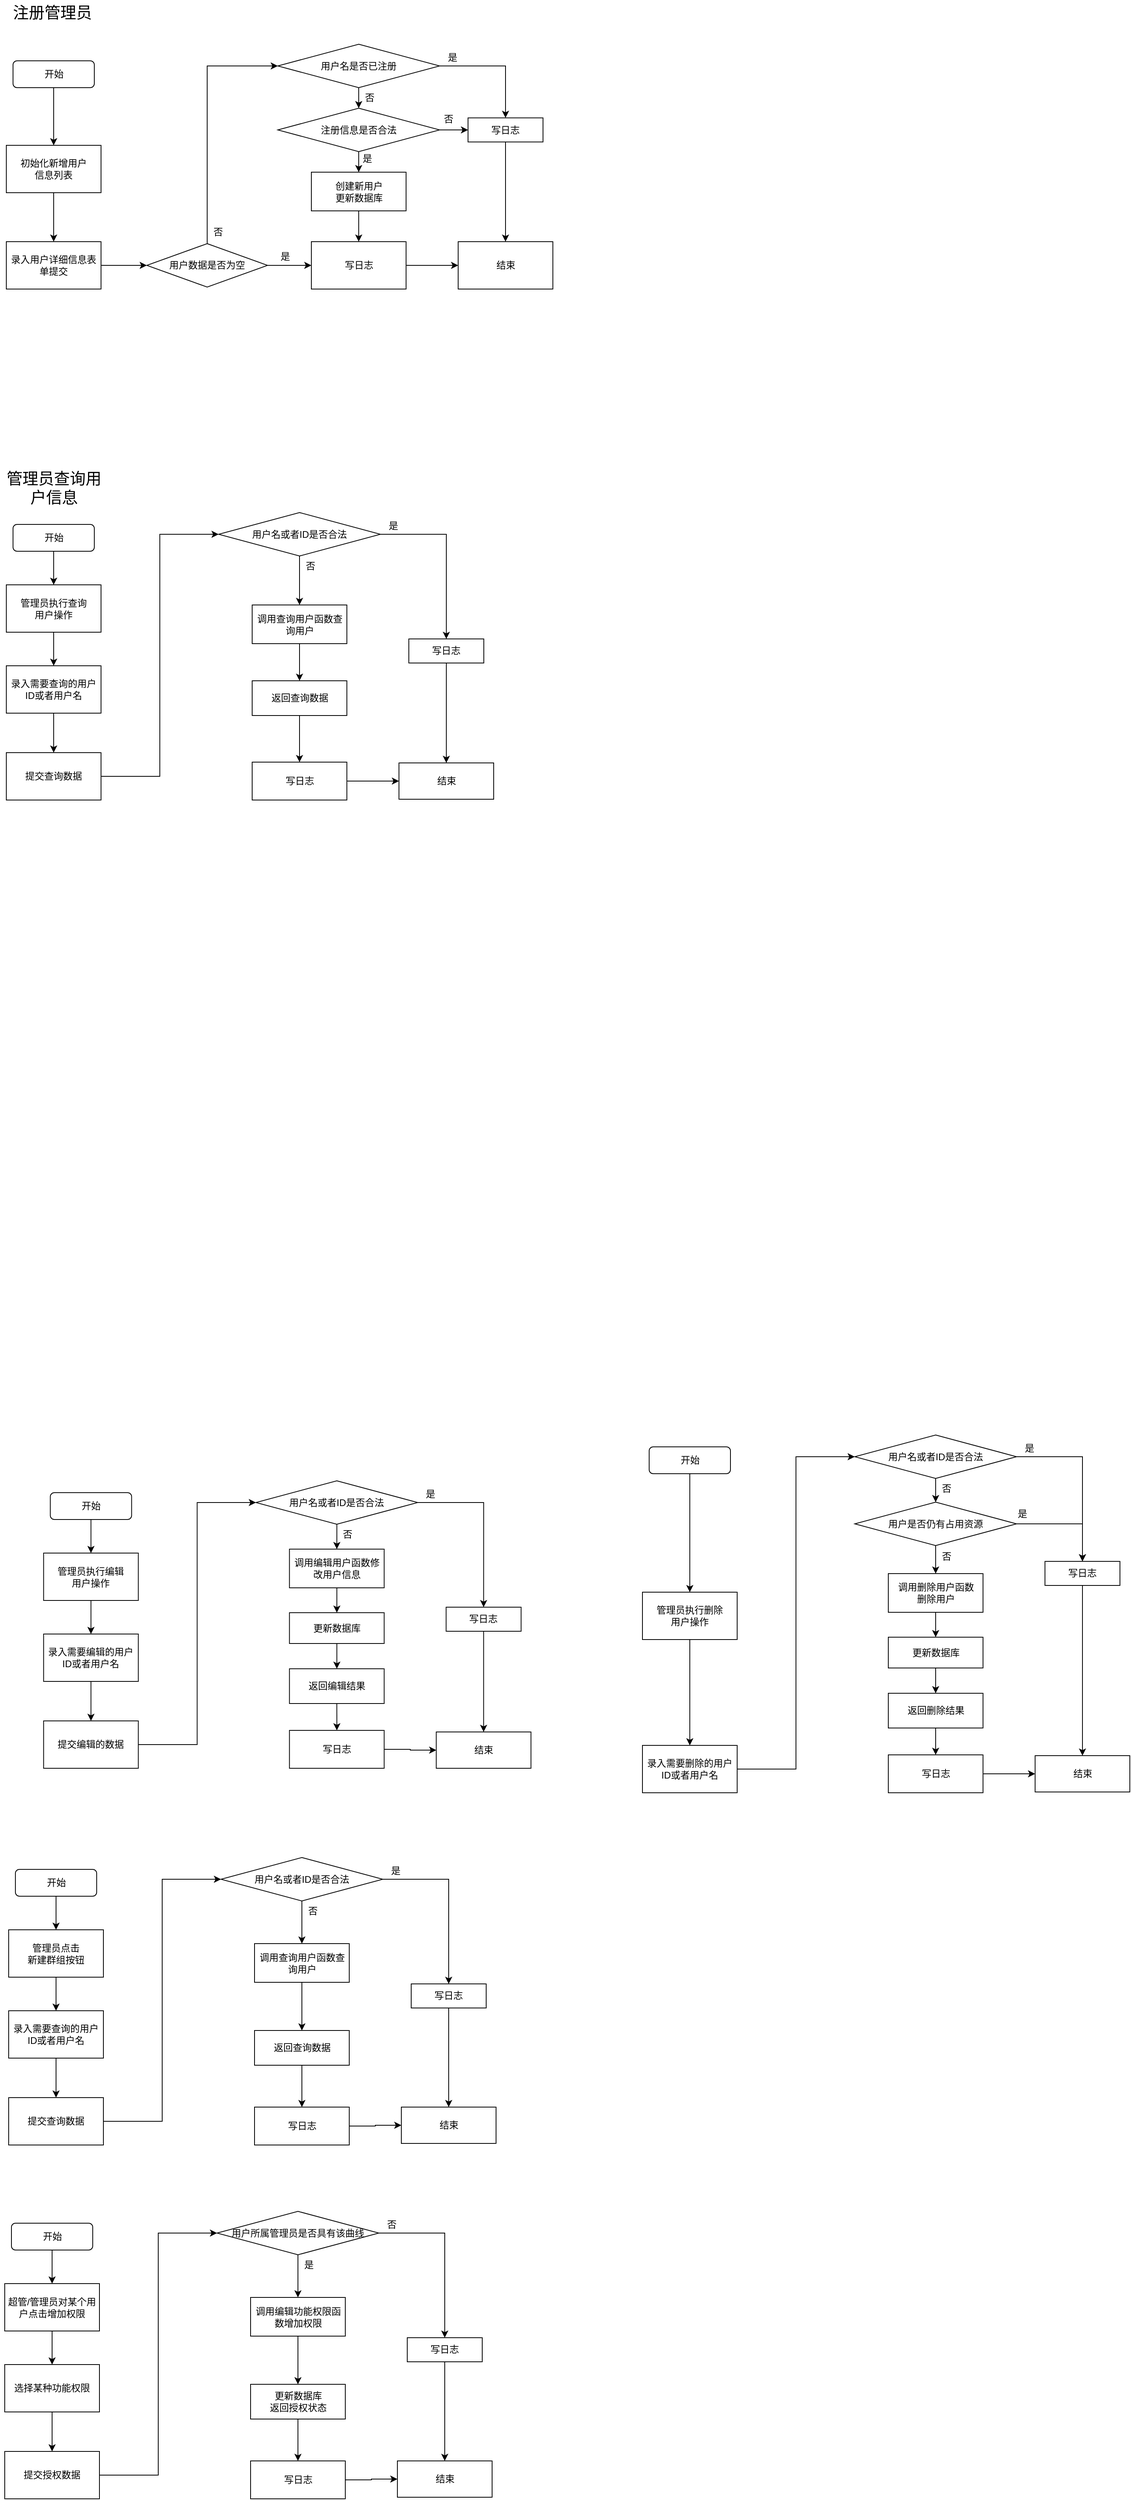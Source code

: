 <mxfile version="15.7.0" type="github">
  <diagram id="-0BICoxLbI8U1ZFrH4pM" name="Page-1">
    <mxGraphModel dx="1718" dy="2104" grid="0" gridSize="10" guides="1" tooltips="1" connect="1" arrows="1" fold="1" page="1" pageScale="1" pageWidth="827" pageHeight="1169" math="0" shadow="0">
      <root>
        <mxCell id="0" />
        <mxCell id="1" parent="0" />
        <mxCell id="wqlNaEWefwMsOeoS0mQ8-36" value="" style="edgeStyle=orthogonalEdgeStyle;rounded=0;orthogonalLoop=1;jettySize=auto;html=1;" parent="1" source="wqlNaEWefwMsOeoS0mQ8-37" target="wqlNaEWefwMsOeoS0mQ8-39" edge="1">
          <mxGeometry relative="1" as="geometry" />
        </mxCell>
        <mxCell id="wqlNaEWefwMsOeoS0mQ8-37" value="开始" style="rounded=1;whiteSpace=wrap;html=1;" parent="1" vertex="1">
          <mxGeometry x="80.5" y="-460" width="103" height="34" as="geometry" />
        </mxCell>
        <mxCell id="wqlNaEWefwMsOeoS0mQ8-38" value="" style="edgeStyle=orthogonalEdgeStyle;rounded=0;orthogonalLoop=1;jettySize=auto;html=1;" parent="1" source="wqlNaEWefwMsOeoS0mQ8-39" target="wqlNaEWefwMsOeoS0mQ8-41" edge="1">
          <mxGeometry relative="1" as="geometry" />
        </mxCell>
        <mxCell id="wqlNaEWefwMsOeoS0mQ8-39" value="管理员执行查询&lt;br&gt;用户操作" style="rounded=0;whiteSpace=wrap;html=1;" parent="1" vertex="1">
          <mxGeometry x="72" y="-383.5" width="120" height="60" as="geometry" />
        </mxCell>
        <mxCell id="wqlNaEWefwMsOeoS0mQ8-40" value="" style="edgeStyle=orthogonalEdgeStyle;rounded=0;orthogonalLoop=1;jettySize=auto;html=1;exitX=1;exitY=0.5;exitDx=0;exitDy=0;entryX=0;entryY=0.5;entryDx=0;entryDy=0;" parent="1" source="wqlNaEWefwMsOeoS0mQ8-64" target="wqlNaEWefwMsOeoS0mQ8-49" edge="1">
          <mxGeometry relative="1" as="geometry">
            <mxPoint x="199" y="-135" as="targetPoint" />
          </mxGeometry>
        </mxCell>
        <mxCell id="wqlNaEWefwMsOeoS0mQ8-65" value="" style="edgeStyle=orthogonalEdgeStyle;rounded=0;orthogonalLoop=1;jettySize=auto;html=1;" parent="1" source="wqlNaEWefwMsOeoS0mQ8-41" target="wqlNaEWefwMsOeoS0mQ8-64" edge="1">
          <mxGeometry relative="1" as="geometry" />
        </mxCell>
        <mxCell id="wqlNaEWefwMsOeoS0mQ8-41" value="录入需要查询的用户ID或者用户名" style="rounded=0;whiteSpace=wrap;html=1;" parent="1" vertex="1">
          <mxGeometry x="72" y="-281" width="120" height="60" as="geometry" />
        </mxCell>
        <mxCell id="wqlNaEWefwMsOeoS0mQ8-45" value="结束" style="whiteSpace=wrap;html=1;" parent="1" vertex="1">
          <mxGeometry x="569.5" y="-158" width="120" height="46" as="geometry" />
        </mxCell>
        <mxCell id="wqlNaEWefwMsOeoS0mQ8-47" value="" style="edgeStyle=orthogonalEdgeStyle;rounded=0;orthogonalLoop=1;jettySize=auto;html=1;entryX=0.5;entryY=0;entryDx=0;entryDy=0;" parent="1" source="wqlNaEWefwMsOeoS0mQ8-49" target="wqlNaEWefwMsOeoS0mQ8-56" edge="1">
          <mxGeometry relative="1" as="geometry">
            <mxPoint x="443.5" y="-394" as="targetPoint" />
          </mxGeometry>
        </mxCell>
        <mxCell id="wqlNaEWefwMsOeoS0mQ8-48" style="edgeStyle=orthogonalEdgeStyle;rounded=0;orthogonalLoop=1;jettySize=auto;html=1;exitX=1;exitY=0.5;exitDx=0;exitDy=0;entryX=0.5;entryY=0;entryDx=0;entryDy=0;" parent="1" source="wqlNaEWefwMsOeoS0mQ8-49" target="wqlNaEWefwMsOeoS0mQ8-58" edge="1">
          <mxGeometry relative="1" as="geometry" />
        </mxCell>
        <mxCell id="wqlNaEWefwMsOeoS0mQ8-49" value="用户名或者ID是否合法" style="rhombus;whiteSpace=wrap;html=1;" parent="1" vertex="1">
          <mxGeometry x="341" y="-475" width="205" height="55" as="geometry" />
        </mxCell>
        <mxCell id="wqlNaEWefwMsOeoS0mQ8-53" style="edgeStyle=orthogonalEdgeStyle;rounded=0;orthogonalLoop=1;jettySize=auto;html=1;exitX=1;exitY=0.5;exitDx=0;exitDy=0;entryX=0;entryY=0.5;entryDx=0;entryDy=0;" parent="1" source="wqlNaEWefwMsOeoS0mQ8-54" target="wqlNaEWefwMsOeoS0mQ8-45" edge="1">
          <mxGeometry relative="1" as="geometry" />
        </mxCell>
        <mxCell id="wqlNaEWefwMsOeoS0mQ8-54" value="写日志" style="whiteSpace=wrap;html=1;" parent="1" vertex="1">
          <mxGeometry x="383.5" y="-159" width="120" height="48" as="geometry" />
        </mxCell>
        <mxCell id="wqlNaEWefwMsOeoS0mQ8-151" value="" style="edgeStyle=orthogonalEdgeStyle;rounded=0;orthogonalLoop=1;jettySize=auto;html=1;" parent="1" source="wqlNaEWefwMsOeoS0mQ8-56" target="wqlNaEWefwMsOeoS0mQ8-72" edge="1">
          <mxGeometry relative="1" as="geometry" />
        </mxCell>
        <mxCell id="wqlNaEWefwMsOeoS0mQ8-56" value="调用查询用户函数查询用户" style="whiteSpace=wrap;html=1;" parent="1" vertex="1">
          <mxGeometry x="383.5" y="-358" width="120" height="49" as="geometry" />
        </mxCell>
        <mxCell id="wqlNaEWefwMsOeoS0mQ8-57" style="edgeStyle=orthogonalEdgeStyle;rounded=0;orthogonalLoop=1;jettySize=auto;html=1;exitX=0.5;exitY=1;exitDx=0;exitDy=0;" parent="1" source="wqlNaEWefwMsOeoS0mQ8-58" target="wqlNaEWefwMsOeoS0mQ8-45" edge="1">
          <mxGeometry relative="1" as="geometry" />
        </mxCell>
        <mxCell id="wqlNaEWefwMsOeoS0mQ8-58" value="写日志" style="whiteSpace=wrap;html=1;" parent="1" vertex="1">
          <mxGeometry x="582" y="-315" width="95" height="30.5" as="geometry" />
        </mxCell>
        <mxCell id="wqlNaEWefwMsOeoS0mQ8-60" value="否" style="text;html=1;align=center;verticalAlign=middle;resizable=0;points=[];autosize=1;strokeColor=none;fillColor=none;" parent="1" vertex="1">
          <mxGeometry x="446" y="-416" width="22" height="18" as="geometry" />
        </mxCell>
        <mxCell id="wqlNaEWefwMsOeoS0mQ8-63" value="是" style="text;html=1;align=center;verticalAlign=middle;resizable=0;points=[];autosize=1;strokeColor=none;fillColor=none;" parent="1" vertex="1">
          <mxGeometry x="551" y="-467" width="22" height="18" as="geometry" />
        </mxCell>
        <mxCell id="wqlNaEWefwMsOeoS0mQ8-64" value="提交查询数据" style="rounded=0;whiteSpace=wrap;html=1;" parent="1" vertex="1">
          <mxGeometry x="72" y="-171" width="120" height="60" as="geometry" />
        </mxCell>
        <mxCell id="wqlNaEWefwMsOeoS0mQ8-74" style="edgeStyle=orthogonalEdgeStyle;rounded=0;orthogonalLoop=1;jettySize=auto;html=1;exitX=0.5;exitY=1;exitDx=0;exitDy=0;" parent="1" source="wqlNaEWefwMsOeoS0mQ8-72" target="wqlNaEWefwMsOeoS0mQ8-54" edge="1">
          <mxGeometry relative="1" as="geometry" />
        </mxCell>
        <mxCell id="wqlNaEWefwMsOeoS0mQ8-72" value="返回查询数据" style="whiteSpace=wrap;html=1;" parent="1" vertex="1">
          <mxGeometry x="383.5" y="-262" width="120" height="44" as="geometry" />
        </mxCell>
        <mxCell id="wqlNaEWefwMsOeoS0mQ8-76" value="" style="edgeStyle=orthogonalEdgeStyle;rounded=0;orthogonalLoop=1;jettySize=auto;html=1;" parent="1" source="wqlNaEWefwMsOeoS0mQ8-77" target="wqlNaEWefwMsOeoS0mQ8-79" edge="1">
          <mxGeometry relative="1" as="geometry" />
        </mxCell>
        <mxCell id="wqlNaEWefwMsOeoS0mQ8-77" value="开始" style="rounded=1;whiteSpace=wrap;html=1;" parent="1" vertex="1">
          <mxGeometry x="83.5" y="1243" width="103" height="34" as="geometry" />
        </mxCell>
        <mxCell id="wqlNaEWefwMsOeoS0mQ8-78" value="" style="edgeStyle=orthogonalEdgeStyle;rounded=0;orthogonalLoop=1;jettySize=auto;html=1;" parent="1" source="wqlNaEWefwMsOeoS0mQ8-79" target="wqlNaEWefwMsOeoS0mQ8-82" edge="1">
          <mxGeometry relative="1" as="geometry" />
        </mxCell>
        <mxCell id="wqlNaEWefwMsOeoS0mQ8-79" value="管理员点击&lt;br&gt;新建群组按钮" style="rounded=0;whiteSpace=wrap;html=1;" parent="1" vertex="1">
          <mxGeometry x="75" y="1319.5" width="120" height="60" as="geometry" />
        </mxCell>
        <mxCell id="wqlNaEWefwMsOeoS0mQ8-80" value="" style="edgeStyle=orthogonalEdgeStyle;rounded=0;orthogonalLoop=1;jettySize=auto;html=1;exitX=1;exitY=0.5;exitDx=0;exitDy=0;entryX=0;entryY=0.5;entryDx=0;entryDy=0;" parent="1" source="wqlNaEWefwMsOeoS0mQ8-95" target="wqlNaEWefwMsOeoS0mQ8-86" edge="1">
          <mxGeometry relative="1" as="geometry">
            <mxPoint x="202" y="1568" as="targetPoint" />
          </mxGeometry>
        </mxCell>
        <mxCell id="wqlNaEWefwMsOeoS0mQ8-81" value="" style="edgeStyle=orthogonalEdgeStyle;rounded=0;orthogonalLoop=1;jettySize=auto;html=1;" parent="1" source="wqlNaEWefwMsOeoS0mQ8-82" target="wqlNaEWefwMsOeoS0mQ8-95" edge="1">
          <mxGeometry relative="1" as="geometry" />
        </mxCell>
        <mxCell id="wqlNaEWefwMsOeoS0mQ8-82" value="录入需要查询的用户ID或者用户名" style="rounded=0;whiteSpace=wrap;html=1;" parent="1" vertex="1">
          <mxGeometry x="75" y="1422" width="120" height="60" as="geometry" />
        </mxCell>
        <mxCell id="wqlNaEWefwMsOeoS0mQ8-83" value="结束" style="whiteSpace=wrap;html=1;" parent="1" vertex="1">
          <mxGeometry x="572.5" y="1544" width="120" height="46" as="geometry" />
        </mxCell>
        <mxCell id="wqlNaEWefwMsOeoS0mQ8-84" value="" style="edgeStyle=orthogonalEdgeStyle;rounded=0;orthogonalLoop=1;jettySize=auto;html=1;entryX=0.5;entryY=0;entryDx=0;entryDy=0;" parent="1" source="wqlNaEWefwMsOeoS0mQ8-86" target="wqlNaEWefwMsOeoS0mQ8-90" edge="1">
          <mxGeometry relative="1" as="geometry">
            <mxPoint x="446.5" y="1309" as="targetPoint" />
          </mxGeometry>
        </mxCell>
        <mxCell id="wqlNaEWefwMsOeoS0mQ8-85" style="edgeStyle=orthogonalEdgeStyle;rounded=0;orthogonalLoop=1;jettySize=auto;html=1;exitX=1;exitY=0.5;exitDx=0;exitDy=0;entryX=0.5;entryY=0;entryDx=0;entryDy=0;" parent="1" source="wqlNaEWefwMsOeoS0mQ8-86" target="wqlNaEWefwMsOeoS0mQ8-92" edge="1">
          <mxGeometry relative="1" as="geometry" />
        </mxCell>
        <mxCell id="wqlNaEWefwMsOeoS0mQ8-86" value="用户名或者ID是否合法" style="rhombus;whiteSpace=wrap;html=1;" parent="1" vertex="1">
          <mxGeometry x="344" y="1228" width="205" height="55" as="geometry" />
        </mxCell>
        <mxCell id="wqlNaEWefwMsOeoS0mQ8-87" style="edgeStyle=orthogonalEdgeStyle;rounded=0;orthogonalLoop=1;jettySize=auto;html=1;exitX=1;exitY=0.5;exitDx=0;exitDy=0;entryX=0;entryY=0.5;entryDx=0;entryDy=0;" parent="1" source="wqlNaEWefwMsOeoS0mQ8-88" target="wqlNaEWefwMsOeoS0mQ8-83" edge="1">
          <mxGeometry relative="1" as="geometry" />
        </mxCell>
        <mxCell id="wqlNaEWefwMsOeoS0mQ8-88" value="写日志" style="whiteSpace=wrap;html=1;" parent="1" vertex="1">
          <mxGeometry x="386.5" y="1544" width="120" height="48" as="geometry" />
        </mxCell>
        <mxCell id="wqlNaEWefwMsOeoS0mQ8-89" value="" style="edgeStyle=orthogonalEdgeStyle;rounded=0;orthogonalLoop=1;jettySize=auto;html=1;" parent="1" source="wqlNaEWefwMsOeoS0mQ8-90" target="wqlNaEWefwMsOeoS0mQ8-97" edge="1">
          <mxGeometry relative="1" as="geometry" />
        </mxCell>
        <mxCell id="wqlNaEWefwMsOeoS0mQ8-90" value="调用查询用户函数查询用户" style="whiteSpace=wrap;html=1;" parent="1" vertex="1">
          <mxGeometry x="386.5" y="1337" width="120" height="49" as="geometry" />
        </mxCell>
        <mxCell id="wqlNaEWefwMsOeoS0mQ8-91" style="edgeStyle=orthogonalEdgeStyle;rounded=0;orthogonalLoop=1;jettySize=auto;html=1;exitX=0.5;exitY=1;exitDx=0;exitDy=0;" parent="1" source="wqlNaEWefwMsOeoS0mQ8-92" target="wqlNaEWefwMsOeoS0mQ8-83" edge="1">
          <mxGeometry relative="1" as="geometry" />
        </mxCell>
        <mxCell id="wqlNaEWefwMsOeoS0mQ8-92" value="写日志" style="whiteSpace=wrap;html=1;" parent="1" vertex="1">
          <mxGeometry x="585" y="1388" width="95" height="30.5" as="geometry" />
        </mxCell>
        <mxCell id="wqlNaEWefwMsOeoS0mQ8-93" value="否" style="text;html=1;align=center;verticalAlign=middle;resizable=0;points=[];autosize=1;strokeColor=none;fillColor=none;" parent="1" vertex="1">
          <mxGeometry x="449" y="1287" width="22" height="18" as="geometry" />
        </mxCell>
        <mxCell id="wqlNaEWefwMsOeoS0mQ8-94" value="是" style="text;html=1;align=center;verticalAlign=middle;resizable=0;points=[];autosize=1;strokeColor=none;fillColor=none;" parent="1" vertex="1">
          <mxGeometry x="554" y="1236" width="22" height="18" as="geometry" />
        </mxCell>
        <mxCell id="wqlNaEWefwMsOeoS0mQ8-95" value="提交查询数据" style="rounded=0;whiteSpace=wrap;html=1;" parent="1" vertex="1">
          <mxGeometry x="75" y="1532" width="120" height="60" as="geometry" />
        </mxCell>
        <mxCell id="wqlNaEWefwMsOeoS0mQ8-96" style="edgeStyle=orthogonalEdgeStyle;rounded=0;orthogonalLoop=1;jettySize=auto;html=1;exitX=0.5;exitY=1;exitDx=0;exitDy=0;" parent="1" source="wqlNaEWefwMsOeoS0mQ8-97" target="wqlNaEWefwMsOeoS0mQ8-88" edge="1">
          <mxGeometry relative="1" as="geometry" />
        </mxCell>
        <mxCell id="wqlNaEWefwMsOeoS0mQ8-97" value="返回查询数据" style="whiteSpace=wrap;html=1;" parent="1" vertex="1">
          <mxGeometry x="386.5" y="1447" width="120" height="44" as="geometry" />
        </mxCell>
        <mxCell id="wqlNaEWefwMsOeoS0mQ8-98" value="" style="edgeStyle=orthogonalEdgeStyle;rounded=0;orthogonalLoop=1;jettySize=auto;html=1;" parent="1" source="wqlNaEWefwMsOeoS0mQ8-99" target="wqlNaEWefwMsOeoS0mQ8-101" edge="1">
          <mxGeometry relative="1" as="geometry" />
        </mxCell>
        <mxCell id="wqlNaEWefwMsOeoS0mQ8-99" value="开始" style="rounded=1;whiteSpace=wrap;html=1;" parent="1" vertex="1">
          <mxGeometry x="127.75" y="766" width="103" height="34" as="geometry" />
        </mxCell>
        <mxCell id="wqlNaEWefwMsOeoS0mQ8-100" value="" style="edgeStyle=orthogonalEdgeStyle;rounded=0;orthogonalLoop=1;jettySize=auto;html=1;" parent="1" source="wqlNaEWefwMsOeoS0mQ8-101" target="wqlNaEWefwMsOeoS0mQ8-104" edge="1">
          <mxGeometry relative="1" as="geometry" />
        </mxCell>
        <mxCell id="wqlNaEWefwMsOeoS0mQ8-101" value="管理员执行编辑&lt;br&gt;用户操作" style="rounded=0;whiteSpace=wrap;html=1;" parent="1" vertex="1">
          <mxGeometry x="119.25" y="842.5" width="120" height="60" as="geometry" />
        </mxCell>
        <mxCell id="wqlNaEWefwMsOeoS0mQ8-102" value="" style="edgeStyle=orthogonalEdgeStyle;rounded=0;orthogonalLoop=1;jettySize=auto;html=1;exitX=1;exitY=0.5;exitDx=0;exitDy=0;entryX=0;entryY=0.5;entryDx=0;entryDy=0;" parent="1" source="wqlNaEWefwMsOeoS0mQ8-117" target="wqlNaEWefwMsOeoS0mQ8-108" edge="1">
          <mxGeometry relative="1" as="geometry">
            <mxPoint x="246.25" y="1091" as="targetPoint" />
          </mxGeometry>
        </mxCell>
        <mxCell id="wqlNaEWefwMsOeoS0mQ8-103" value="" style="edgeStyle=orthogonalEdgeStyle;rounded=0;orthogonalLoop=1;jettySize=auto;html=1;" parent="1" source="wqlNaEWefwMsOeoS0mQ8-104" target="wqlNaEWefwMsOeoS0mQ8-117" edge="1">
          <mxGeometry relative="1" as="geometry" />
        </mxCell>
        <mxCell id="wqlNaEWefwMsOeoS0mQ8-104" value="录入需要编辑的用户ID或者用户名" style="rounded=0;whiteSpace=wrap;html=1;" parent="1" vertex="1">
          <mxGeometry x="119.25" y="945" width="120" height="60" as="geometry" />
        </mxCell>
        <mxCell id="wqlNaEWefwMsOeoS0mQ8-105" value="结束" style="whiteSpace=wrap;html=1;" parent="1" vertex="1">
          <mxGeometry x="616.75" y="1069" width="120" height="46" as="geometry" />
        </mxCell>
        <mxCell id="wqlNaEWefwMsOeoS0mQ8-106" value="" style="edgeStyle=orthogonalEdgeStyle;rounded=0;orthogonalLoop=1;jettySize=auto;html=1;entryX=0.5;entryY=0;entryDx=0;entryDy=0;" parent="1" source="wqlNaEWefwMsOeoS0mQ8-108" target="wqlNaEWefwMsOeoS0mQ8-112" edge="1">
          <mxGeometry relative="1" as="geometry">
            <mxPoint x="490.75" y="832" as="targetPoint" />
          </mxGeometry>
        </mxCell>
        <mxCell id="wqlNaEWefwMsOeoS0mQ8-107" style="edgeStyle=orthogonalEdgeStyle;rounded=0;orthogonalLoop=1;jettySize=auto;html=1;exitX=1;exitY=0.5;exitDx=0;exitDy=0;entryX=0.5;entryY=0;entryDx=0;entryDy=0;" parent="1" source="wqlNaEWefwMsOeoS0mQ8-108" target="wqlNaEWefwMsOeoS0mQ8-114" edge="1">
          <mxGeometry relative="1" as="geometry" />
        </mxCell>
        <mxCell id="wqlNaEWefwMsOeoS0mQ8-108" value="用户名或者ID是否合法" style="rhombus;whiteSpace=wrap;html=1;" parent="1" vertex="1">
          <mxGeometry x="388.25" y="751" width="205" height="55" as="geometry" />
        </mxCell>
        <mxCell id="wqlNaEWefwMsOeoS0mQ8-109" style="edgeStyle=orthogonalEdgeStyle;rounded=0;orthogonalLoop=1;jettySize=auto;html=1;exitX=1;exitY=0.5;exitDx=0;exitDy=0;entryX=0;entryY=0.5;entryDx=0;entryDy=0;" parent="1" source="wqlNaEWefwMsOeoS0mQ8-110" target="wqlNaEWefwMsOeoS0mQ8-105" edge="1">
          <mxGeometry relative="1" as="geometry" />
        </mxCell>
        <mxCell id="wqlNaEWefwMsOeoS0mQ8-110" value="写日志" style="whiteSpace=wrap;html=1;" parent="1" vertex="1">
          <mxGeometry x="430.75" y="1067" width="120" height="48" as="geometry" />
        </mxCell>
        <mxCell id="wqlNaEWefwMsOeoS0mQ8-149" value="" style="edgeStyle=orthogonalEdgeStyle;rounded=0;orthogonalLoop=1;jettySize=auto;html=1;" parent="1" source="wqlNaEWefwMsOeoS0mQ8-112" target="wqlNaEWefwMsOeoS0mQ8-146" edge="1">
          <mxGeometry relative="1" as="geometry" />
        </mxCell>
        <mxCell id="wqlNaEWefwMsOeoS0mQ8-112" value="调用编辑用户函数修改用户信息" style="whiteSpace=wrap;html=1;" parent="1" vertex="1">
          <mxGeometry x="430.75" y="837.5" width="120" height="49" as="geometry" />
        </mxCell>
        <mxCell id="wqlNaEWefwMsOeoS0mQ8-113" style="edgeStyle=orthogonalEdgeStyle;rounded=0;orthogonalLoop=1;jettySize=auto;html=1;exitX=0.5;exitY=1;exitDx=0;exitDy=0;" parent="1" source="wqlNaEWefwMsOeoS0mQ8-114" target="wqlNaEWefwMsOeoS0mQ8-105" edge="1">
          <mxGeometry relative="1" as="geometry" />
        </mxCell>
        <mxCell id="wqlNaEWefwMsOeoS0mQ8-114" value="写日志" style="whiteSpace=wrap;html=1;" parent="1" vertex="1">
          <mxGeometry x="629.25" y="911" width="95" height="30.5" as="geometry" />
        </mxCell>
        <mxCell id="wqlNaEWefwMsOeoS0mQ8-115" value="否" style="text;html=1;align=center;verticalAlign=middle;resizable=0;points=[];autosize=1;strokeColor=none;fillColor=none;" parent="1" vertex="1">
          <mxGeometry x="493.25" y="810" width="22" height="18" as="geometry" />
        </mxCell>
        <mxCell id="wqlNaEWefwMsOeoS0mQ8-116" value="是" style="text;html=1;align=center;verticalAlign=middle;resizable=0;points=[];autosize=1;strokeColor=none;fillColor=none;" parent="1" vertex="1">
          <mxGeometry x="598.25" y="759" width="22" height="18" as="geometry" />
        </mxCell>
        <mxCell id="wqlNaEWefwMsOeoS0mQ8-117" value="提交编辑的数据" style="rounded=0;whiteSpace=wrap;html=1;" parent="1" vertex="1">
          <mxGeometry x="119.25" y="1055" width="120" height="60" as="geometry" />
        </mxCell>
        <mxCell id="wqlNaEWefwMsOeoS0mQ8-118" style="edgeStyle=orthogonalEdgeStyle;rounded=0;orthogonalLoop=1;jettySize=auto;html=1;exitX=0.5;exitY=1;exitDx=0;exitDy=0;" parent="1" source="wqlNaEWefwMsOeoS0mQ8-119" target="wqlNaEWefwMsOeoS0mQ8-110" edge="1">
          <mxGeometry relative="1" as="geometry" />
        </mxCell>
        <mxCell id="wqlNaEWefwMsOeoS0mQ8-119" value="返回编辑结果" style="whiteSpace=wrap;html=1;" parent="1" vertex="1">
          <mxGeometry x="430.75" y="989" width="120" height="44" as="geometry" />
        </mxCell>
        <mxCell id="wqlNaEWefwMsOeoS0mQ8-150" value="" style="edgeStyle=orthogonalEdgeStyle;rounded=0;orthogonalLoop=1;jettySize=auto;html=1;" parent="1" source="wqlNaEWefwMsOeoS0mQ8-146" target="wqlNaEWefwMsOeoS0mQ8-119" edge="1">
          <mxGeometry relative="1" as="geometry" />
        </mxCell>
        <mxCell id="wqlNaEWefwMsOeoS0mQ8-146" value="更新数据库" style="whiteSpace=wrap;html=1;" parent="1" vertex="1">
          <mxGeometry x="430.75" y="918" width="120" height="39" as="geometry" />
        </mxCell>
        <mxCell id="wqlNaEWefwMsOeoS0mQ8-152" value="" style="edgeStyle=orthogonalEdgeStyle;rounded=0;orthogonalLoop=1;jettySize=auto;html=1;" parent="1" source="wqlNaEWefwMsOeoS0mQ8-153" target="wqlNaEWefwMsOeoS0mQ8-155" edge="1">
          <mxGeometry relative="1" as="geometry" />
        </mxCell>
        <mxCell id="wqlNaEWefwMsOeoS0mQ8-153" value="开始" style="rounded=1;whiteSpace=wrap;html=1;" parent="1" vertex="1">
          <mxGeometry x="886.5" y="708" width="103" height="34" as="geometry" />
        </mxCell>
        <mxCell id="wqlNaEWefwMsOeoS0mQ8-154" value="" style="edgeStyle=orthogonalEdgeStyle;rounded=0;orthogonalLoop=1;jettySize=auto;html=1;" parent="1" source="wqlNaEWefwMsOeoS0mQ8-155" target="wqlNaEWefwMsOeoS0mQ8-158" edge="1">
          <mxGeometry relative="1" as="geometry" />
        </mxCell>
        <mxCell id="wqlNaEWefwMsOeoS0mQ8-155" value="管理员执行删除&lt;br&gt;用户操作" style="rounded=0;whiteSpace=wrap;html=1;" parent="1" vertex="1">
          <mxGeometry x="878" y="892" width="120" height="60" as="geometry" />
        </mxCell>
        <mxCell id="wqlNaEWefwMsOeoS0mQ8-177" style="edgeStyle=orthogonalEdgeStyle;rounded=0;orthogonalLoop=1;jettySize=auto;html=1;exitX=1;exitY=0.5;exitDx=0;exitDy=0;entryX=0;entryY=0.5;entryDx=0;entryDy=0;" parent="1" source="wqlNaEWefwMsOeoS0mQ8-158" target="wqlNaEWefwMsOeoS0mQ8-162" edge="1">
          <mxGeometry relative="1" as="geometry" />
        </mxCell>
        <mxCell id="wqlNaEWefwMsOeoS0mQ8-158" value="录入需要删除的用户ID或者用户名" style="rounded=0;whiteSpace=wrap;html=1;" parent="1" vertex="1">
          <mxGeometry x="878" y="1086" width="120" height="60" as="geometry" />
        </mxCell>
        <mxCell id="wqlNaEWefwMsOeoS0mQ8-159" value="结束" style="whiteSpace=wrap;html=1;" parent="1" vertex="1">
          <mxGeometry x="1375.5" y="1099" width="120" height="46" as="geometry" />
        </mxCell>
        <mxCell id="wqlNaEWefwMsOeoS0mQ8-161" style="edgeStyle=orthogonalEdgeStyle;rounded=0;orthogonalLoop=1;jettySize=auto;html=1;exitX=1;exitY=0.5;exitDx=0;exitDy=0;entryX=0.5;entryY=0;entryDx=0;entryDy=0;" parent="1" source="wqlNaEWefwMsOeoS0mQ8-162" target="wqlNaEWefwMsOeoS0mQ8-168" edge="1">
          <mxGeometry relative="1" as="geometry" />
        </mxCell>
        <mxCell id="4_UkcyFho29XtShHguec-4" value="" style="edgeStyle=orthogonalEdgeStyle;rounded=0;orthogonalLoop=1;jettySize=auto;html=1;" edge="1" parent="1" source="wqlNaEWefwMsOeoS0mQ8-162" target="4_UkcyFho29XtShHguec-3">
          <mxGeometry relative="1" as="geometry" />
        </mxCell>
        <mxCell id="wqlNaEWefwMsOeoS0mQ8-162" value="用户名或者ID是否合法" style="rhombus;whiteSpace=wrap;html=1;" parent="1" vertex="1">
          <mxGeometry x="1147" y="693" width="205" height="55" as="geometry" />
        </mxCell>
        <mxCell id="wqlNaEWefwMsOeoS0mQ8-163" style="edgeStyle=orthogonalEdgeStyle;rounded=0;orthogonalLoop=1;jettySize=auto;html=1;exitX=1;exitY=0.5;exitDx=0;exitDy=0;entryX=0;entryY=0.5;entryDx=0;entryDy=0;" parent="1" source="wqlNaEWefwMsOeoS0mQ8-164" target="wqlNaEWefwMsOeoS0mQ8-159" edge="1">
          <mxGeometry relative="1" as="geometry" />
        </mxCell>
        <mxCell id="wqlNaEWefwMsOeoS0mQ8-164" value="写日志" style="whiteSpace=wrap;html=1;" parent="1" vertex="1">
          <mxGeometry x="1189.5" y="1098" width="120" height="48" as="geometry" />
        </mxCell>
        <mxCell id="wqlNaEWefwMsOeoS0mQ8-165" value="" style="edgeStyle=orthogonalEdgeStyle;rounded=0;orthogonalLoop=1;jettySize=auto;html=1;" parent="1" source="wqlNaEWefwMsOeoS0mQ8-166" target="wqlNaEWefwMsOeoS0mQ8-175" edge="1">
          <mxGeometry relative="1" as="geometry" />
        </mxCell>
        <mxCell id="wqlNaEWefwMsOeoS0mQ8-166" value="调用删除用户函数&lt;br&gt;删除用户" style="whiteSpace=wrap;html=1;" parent="1" vertex="1">
          <mxGeometry x="1189.5" y="868.5" width="120" height="49" as="geometry" />
        </mxCell>
        <mxCell id="wqlNaEWefwMsOeoS0mQ8-167" style="edgeStyle=orthogonalEdgeStyle;rounded=0;orthogonalLoop=1;jettySize=auto;html=1;exitX=0.5;exitY=1;exitDx=0;exitDy=0;" parent="1" source="wqlNaEWefwMsOeoS0mQ8-168" target="wqlNaEWefwMsOeoS0mQ8-159" edge="1">
          <mxGeometry relative="1" as="geometry" />
        </mxCell>
        <mxCell id="wqlNaEWefwMsOeoS0mQ8-168" value="写日志" style="whiteSpace=wrap;html=1;" parent="1" vertex="1">
          <mxGeometry x="1388" y="853" width="95" height="30.5" as="geometry" />
        </mxCell>
        <mxCell id="wqlNaEWefwMsOeoS0mQ8-169" value="否" style="text;html=1;align=center;verticalAlign=middle;resizable=0;points=[];autosize=1;strokeColor=none;fillColor=none;" parent="1" vertex="1">
          <mxGeometry x="1252" y="752" width="22" height="18" as="geometry" />
        </mxCell>
        <mxCell id="wqlNaEWefwMsOeoS0mQ8-170" value="是" style="text;html=1;align=center;verticalAlign=middle;resizable=0;points=[];autosize=1;strokeColor=none;fillColor=none;" parent="1" vertex="1">
          <mxGeometry x="1357" y="701" width="22" height="18" as="geometry" />
        </mxCell>
        <mxCell id="wqlNaEWefwMsOeoS0mQ8-172" style="edgeStyle=orthogonalEdgeStyle;rounded=0;orthogonalLoop=1;jettySize=auto;html=1;exitX=0.5;exitY=1;exitDx=0;exitDy=0;" parent="1" source="wqlNaEWefwMsOeoS0mQ8-173" target="wqlNaEWefwMsOeoS0mQ8-164" edge="1">
          <mxGeometry relative="1" as="geometry" />
        </mxCell>
        <mxCell id="wqlNaEWefwMsOeoS0mQ8-173" value="返回删除结果" style="whiteSpace=wrap;html=1;" parent="1" vertex="1">
          <mxGeometry x="1189.5" y="1020" width="120" height="44" as="geometry" />
        </mxCell>
        <mxCell id="wqlNaEWefwMsOeoS0mQ8-174" value="" style="edgeStyle=orthogonalEdgeStyle;rounded=0;orthogonalLoop=1;jettySize=auto;html=1;" parent="1" source="wqlNaEWefwMsOeoS0mQ8-175" target="wqlNaEWefwMsOeoS0mQ8-173" edge="1">
          <mxGeometry relative="1" as="geometry" />
        </mxCell>
        <mxCell id="wqlNaEWefwMsOeoS0mQ8-175" value="更新数据库" style="whiteSpace=wrap;html=1;" parent="1" vertex="1">
          <mxGeometry x="1189.5" y="949" width="120" height="39" as="geometry" />
        </mxCell>
        <mxCell id="4_UkcyFho29XtShHguec-6" value="" style="edgeStyle=orthogonalEdgeStyle;rounded=0;orthogonalLoop=1;jettySize=auto;html=1;entryX=0.5;entryY=0;entryDx=0;entryDy=0;" edge="1" parent="1" source="4_UkcyFho29XtShHguec-3" target="wqlNaEWefwMsOeoS0mQ8-168">
          <mxGeometry relative="1" as="geometry">
            <mxPoint x="1494.5" y="805.5" as="targetPoint" />
          </mxGeometry>
        </mxCell>
        <mxCell id="4_UkcyFho29XtShHguec-9" value="" style="edgeStyle=orthogonalEdgeStyle;rounded=0;orthogonalLoop=1;jettySize=auto;html=1;" edge="1" parent="1" source="4_UkcyFho29XtShHguec-3" target="wqlNaEWefwMsOeoS0mQ8-166">
          <mxGeometry relative="1" as="geometry">
            <mxPoint x="1253" y="870" as="targetPoint" />
          </mxGeometry>
        </mxCell>
        <mxCell id="4_UkcyFho29XtShHguec-3" value="用户是否仍有占用资源" style="rhombus;whiteSpace=wrap;html=1;" vertex="1" parent="1">
          <mxGeometry x="1147" y="778" width="205" height="55" as="geometry" />
        </mxCell>
        <mxCell id="4_UkcyFho29XtShHguec-10" value="是" style="text;html=1;align=center;verticalAlign=middle;resizable=0;points=[];autosize=1;strokeColor=none;fillColor=none;" vertex="1" parent="1">
          <mxGeometry x="1348" y="784" width="22" height="18" as="geometry" />
        </mxCell>
        <mxCell id="4_UkcyFho29XtShHguec-11" value="否" style="text;html=1;align=center;verticalAlign=middle;resizable=0;points=[];autosize=1;strokeColor=none;fillColor=none;" vertex="1" parent="1">
          <mxGeometry x="1252" y="838" width="22" height="18" as="geometry" />
        </mxCell>
        <mxCell id="4_UkcyFho29XtShHguec-13" value="" style="edgeStyle=orthogonalEdgeStyle;rounded=0;orthogonalLoop=1;jettySize=auto;html=1;" edge="1" parent="1" source="4_UkcyFho29XtShHguec-14" target="4_UkcyFho29XtShHguec-16">
          <mxGeometry relative="1" as="geometry" />
        </mxCell>
        <mxCell id="4_UkcyFho29XtShHguec-14" value="开始" style="rounded=1;whiteSpace=wrap;html=1;" vertex="1" parent="1">
          <mxGeometry x="78.5" y="1691" width="103" height="34" as="geometry" />
        </mxCell>
        <mxCell id="4_UkcyFho29XtShHguec-15" value="" style="edgeStyle=orthogonalEdgeStyle;rounded=0;orthogonalLoop=1;jettySize=auto;html=1;" edge="1" parent="1" source="4_UkcyFho29XtShHguec-16" target="4_UkcyFho29XtShHguec-19">
          <mxGeometry relative="1" as="geometry" />
        </mxCell>
        <mxCell id="4_UkcyFho29XtShHguec-16" value="超管/管理员对某个用户点击增加权限" style="rounded=0;whiteSpace=wrap;html=1;" vertex="1" parent="1">
          <mxGeometry x="70" y="1767.5" width="120" height="60" as="geometry" />
        </mxCell>
        <mxCell id="4_UkcyFho29XtShHguec-17" value="" style="edgeStyle=orthogonalEdgeStyle;rounded=0;orthogonalLoop=1;jettySize=auto;html=1;exitX=1;exitY=0.5;exitDx=0;exitDy=0;entryX=0;entryY=0.5;entryDx=0;entryDy=0;" edge="1" parent="1" source="4_UkcyFho29XtShHguec-32" target="4_UkcyFho29XtShHguec-23">
          <mxGeometry relative="1" as="geometry">
            <mxPoint x="197" y="2016" as="targetPoint" />
          </mxGeometry>
        </mxCell>
        <mxCell id="4_UkcyFho29XtShHguec-18" value="" style="edgeStyle=orthogonalEdgeStyle;rounded=0;orthogonalLoop=1;jettySize=auto;html=1;" edge="1" parent="1" source="4_UkcyFho29XtShHguec-19" target="4_UkcyFho29XtShHguec-32">
          <mxGeometry relative="1" as="geometry" />
        </mxCell>
        <mxCell id="4_UkcyFho29XtShHguec-19" value="选择某种功能权限" style="rounded=0;whiteSpace=wrap;html=1;" vertex="1" parent="1">
          <mxGeometry x="70" y="1870" width="120" height="60" as="geometry" />
        </mxCell>
        <mxCell id="4_UkcyFho29XtShHguec-20" value="结束" style="whiteSpace=wrap;html=1;" vertex="1" parent="1">
          <mxGeometry x="567.5" y="1992" width="120" height="46" as="geometry" />
        </mxCell>
        <mxCell id="4_UkcyFho29XtShHguec-21" value="" style="edgeStyle=orthogonalEdgeStyle;rounded=0;orthogonalLoop=1;jettySize=auto;html=1;entryX=0.5;entryY=0;entryDx=0;entryDy=0;" edge="1" parent="1" source="4_UkcyFho29XtShHguec-23" target="4_UkcyFho29XtShHguec-27">
          <mxGeometry relative="1" as="geometry">
            <mxPoint x="441.5" y="1757" as="targetPoint" />
          </mxGeometry>
        </mxCell>
        <mxCell id="4_UkcyFho29XtShHguec-22" style="edgeStyle=orthogonalEdgeStyle;rounded=0;orthogonalLoop=1;jettySize=auto;html=1;exitX=1;exitY=0.5;exitDx=0;exitDy=0;entryX=0.5;entryY=0;entryDx=0;entryDy=0;" edge="1" parent="1" source="4_UkcyFho29XtShHguec-23" target="4_UkcyFho29XtShHguec-29">
          <mxGeometry relative="1" as="geometry" />
        </mxCell>
        <mxCell id="4_UkcyFho29XtShHguec-23" value="用户所属管理员是否具有该曲线" style="rhombus;whiteSpace=wrap;html=1;" vertex="1" parent="1">
          <mxGeometry x="339" y="1676" width="205" height="55" as="geometry" />
        </mxCell>
        <mxCell id="4_UkcyFho29XtShHguec-24" style="edgeStyle=orthogonalEdgeStyle;rounded=0;orthogonalLoop=1;jettySize=auto;html=1;exitX=1;exitY=0.5;exitDx=0;exitDy=0;entryX=0;entryY=0.5;entryDx=0;entryDy=0;" edge="1" parent="1" source="4_UkcyFho29XtShHguec-25" target="4_UkcyFho29XtShHguec-20">
          <mxGeometry relative="1" as="geometry" />
        </mxCell>
        <mxCell id="4_UkcyFho29XtShHguec-25" value="写日志" style="whiteSpace=wrap;html=1;" vertex="1" parent="1">
          <mxGeometry x="381.5" y="1992" width="120" height="48" as="geometry" />
        </mxCell>
        <mxCell id="4_UkcyFho29XtShHguec-26" value="" style="edgeStyle=orthogonalEdgeStyle;rounded=0;orthogonalLoop=1;jettySize=auto;html=1;" edge="1" parent="1" source="4_UkcyFho29XtShHguec-27" target="4_UkcyFho29XtShHguec-34">
          <mxGeometry relative="1" as="geometry" />
        </mxCell>
        <mxCell id="4_UkcyFho29XtShHguec-27" value="调用编辑功能权限函数增加权限" style="whiteSpace=wrap;html=1;" vertex="1" parent="1">
          <mxGeometry x="381.5" y="1785" width="120" height="49" as="geometry" />
        </mxCell>
        <mxCell id="4_UkcyFho29XtShHguec-28" style="edgeStyle=orthogonalEdgeStyle;rounded=0;orthogonalLoop=1;jettySize=auto;html=1;exitX=0.5;exitY=1;exitDx=0;exitDy=0;" edge="1" parent="1" source="4_UkcyFho29XtShHguec-29" target="4_UkcyFho29XtShHguec-20">
          <mxGeometry relative="1" as="geometry" />
        </mxCell>
        <mxCell id="4_UkcyFho29XtShHguec-29" value="写日志" style="whiteSpace=wrap;html=1;" vertex="1" parent="1">
          <mxGeometry x="580" y="1836" width="95" height="30.5" as="geometry" />
        </mxCell>
        <mxCell id="4_UkcyFho29XtShHguec-30" value="是" style="text;html=1;align=center;verticalAlign=middle;resizable=0;points=[];autosize=1;strokeColor=none;fillColor=none;" vertex="1" parent="1">
          <mxGeometry x="444" y="1735" width="22" height="18" as="geometry" />
        </mxCell>
        <mxCell id="4_UkcyFho29XtShHguec-31" value="否" style="text;html=1;align=center;verticalAlign=middle;resizable=0;points=[];autosize=1;strokeColor=none;fillColor=none;" vertex="1" parent="1">
          <mxGeometry x="549" y="1684" width="22" height="18" as="geometry" />
        </mxCell>
        <mxCell id="4_UkcyFho29XtShHguec-32" value="提交授权数据" style="rounded=0;whiteSpace=wrap;html=1;" vertex="1" parent="1">
          <mxGeometry x="70" y="1980" width="120" height="60" as="geometry" />
        </mxCell>
        <mxCell id="4_UkcyFho29XtShHguec-33" style="edgeStyle=orthogonalEdgeStyle;rounded=0;orthogonalLoop=1;jettySize=auto;html=1;exitX=0.5;exitY=1;exitDx=0;exitDy=0;" edge="1" parent="1" source="4_UkcyFho29XtShHguec-34" target="4_UkcyFho29XtShHguec-25">
          <mxGeometry relative="1" as="geometry" />
        </mxCell>
        <mxCell id="4_UkcyFho29XtShHguec-34" value="更新数据库&lt;br&gt;返回授权状态" style="whiteSpace=wrap;html=1;" vertex="1" parent="1">
          <mxGeometry x="381.5" y="1895" width="120" height="44" as="geometry" />
        </mxCell>
        <mxCell id="4_UkcyFho29XtShHguec-35" value="" style="edgeStyle=orthogonalEdgeStyle;rounded=0;orthogonalLoop=1;jettySize=auto;html=1;" edge="1" parent="1" source="4_UkcyFho29XtShHguec-36" target="4_UkcyFho29XtShHguec-38">
          <mxGeometry relative="1" as="geometry" />
        </mxCell>
        <mxCell id="4_UkcyFho29XtShHguec-36" value="开始" style="rounded=1;whiteSpace=wrap;html=1;" vertex="1" parent="1">
          <mxGeometry x="80.5" y="-1047" width="103" height="34" as="geometry" />
        </mxCell>
        <mxCell id="4_UkcyFho29XtShHguec-37" value="" style="edgeStyle=orthogonalEdgeStyle;rounded=0;orthogonalLoop=1;jettySize=auto;html=1;" edge="1" parent="1" source="4_UkcyFho29XtShHguec-38" target="4_UkcyFho29XtShHguec-40">
          <mxGeometry relative="1" as="geometry" />
        </mxCell>
        <mxCell id="4_UkcyFho29XtShHguec-38" value="初始化新增用户&lt;br&gt;信息列表" style="rounded=0;whiteSpace=wrap;html=1;" vertex="1" parent="1">
          <mxGeometry x="72" y="-940" width="120" height="60" as="geometry" />
        </mxCell>
        <mxCell id="4_UkcyFho29XtShHguec-39" value="" style="edgeStyle=orthogonalEdgeStyle;rounded=0;orthogonalLoop=1;jettySize=auto;html=1;" edge="1" parent="1" source="4_UkcyFho29XtShHguec-40" target="4_UkcyFho29XtShHguec-43">
          <mxGeometry relative="1" as="geometry" />
        </mxCell>
        <mxCell id="4_UkcyFho29XtShHguec-40" value="录入用户详细信息表单提交" style="rounded=0;whiteSpace=wrap;html=1;" vertex="1" parent="1">
          <mxGeometry x="72" y="-818" width="120" height="60" as="geometry" />
        </mxCell>
        <mxCell id="4_UkcyFho29XtShHguec-41" style="edgeStyle=orthogonalEdgeStyle;rounded=0;orthogonalLoop=1;jettySize=auto;html=1;entryX=0;entryY=0.5;entryDx=0;entryDy=0;exitX=0.5;exitY=0;exitDx=0;exitDy=0;" edge="1" parent="1" source="4_UkcyFho29XtShHguec-43" target="4_UkcyFho29XtShHguec-48">
          <mxGeometry relative="1" as="geometry" />
        </mxCell>
        <mxCell id="4_UkcyFho29XtShHguec-42" style="edgeStyle=orthogonalEdgeStyle;rounded=0;orthogonalLoop=1;jettySize=auto;html=1;exitX=1;exitY=0.5;exitDx=0;exitDy=0;" edge="1" parent="1" source="4_UkcyFho29XtShHguec-43" target="4_UkcyFho29XtShHguec-53">
          <mxGeometry relative="1" as="geometry" />
        </mxCell>
        <mxCell id="4_UkcyFho29XtShHguec-43" value="用户数据是否为空" style="rhombus;whiteSpace=wrap;html=1;" vertex="1" parent="1">
          <mxGeometry x="250" y="-815.5" width="153" height="55" as="geometry" />
        </mxCell>
        <mxCell id="4_UkcyFho29XtShHguec-44" value="结束" style="whiteSpace=wrap;html=1;" vertex="1" parent="1">
          <mxGeometry x="644.5" y="-818" width="120" height="60" as="geometry" />
        </mxCell>
        <mxCell id="4_UkcyFho29XtShHguec-45" value="是" style="text;html=1;align=center;verticalAlign=middle;resizable=0;points=[];autosize=1;strokeColor=none;fillColor=none;" vertex="1" parent="1">
          <mxGeometry x="414" y="-808" width="22" height="18" as="geometry" />
        </mxCell>
        <mxCell id="4_UkcyFho29XtShHguec-46" value="" style="edgeStyle=orthogonalEdgeStyle;rounded=0;orthogonalLoop=1;jettySize=auto;html=1;" edge="1" parent="1" source="4_UkcyFho29XtShHguec-48" target="4_UkcyFho29XtShHguec-51">
          <mxGeometry relative="1" as="geometry" />
        </mxCell>
        <mxCell id="4_UkcyFho29XtShHguec-47" style="edgeStyle=orthogonalEdgeStyle;rounded=0;orthogonalLoop=1;jettySize=auto;html=1;exitX=1;exitY=0.5;exitDx=0;exitDy=0;entryX=0.5;entryY=0;entryDx=0;entryDy=0;" edge="1" parent="1" source="4_UkcyFho29XtShHguec-48" target="4_UkcyFho29XtShHguec-57">
          <mxGeometry relative="1" as="geometry" />
        </mxCell>
        <mxCell id="4_UkcyFho29XtShHguec-48" value="用户名是否已注册" style="rhombus;whiteSpace=wrap;html=1;" vertex="1" parent="1">
          <mxGeometry x="416" y="-1068" width="205" height="55" as="geometry" />
        </mxCell>
        <mxCell id="4_UkcyFho29XtShHguec-49" value="" style="edgeStyle=orthogonalEdgeStyle;rounded=0;orthogonalLoop=1;jettySize=auto;html=1;" edge="1" parent="1" source="4_UkcyFho29XtShHguec-51" target="4_UkcyFho29XtShHguec-55">
          <mxGeometry relative="1" as="geometry" />
        </mxCell>
        <mxCell id="4_UkcyFho29XtShHguec-50" style="edgeStyle=orthogonalEdgeStyle;rounded=0;orthogonalLoop=1;jettySize=auto;html=1;exitX=1;exitY=0.5;exitDx=0;exitDy=0;entryX=0;entryY=0.5;entryDx=0;entryDy=0;" edge="1" parent="1" source="4_UkcyFho29XtShHguec-51" target="4_UkcyFho29XtShHguec-57">
          <mxGeometry relative="1" as="geometry" />
        </mxCell>
        <mxCell id="4_UkcyFho29XtShHguec-51" value="注册信息是否合法" style="rhombus;whiteSpace=wrap;html=1;" vertex="1" parent="1">
          <mxGeometry x="416" y="-987" width="205" height="55" as="geometry" />
        </mxCell>
        <mxCell id="4_UkcyFho29XtShHguec-52" style="edgeStyle=orthogonalEdgeStyle;rounded=0;orthogonalLoop=1;jettySize=auto;html=1;exitX=1;exitY=0.5;exitDx=0;exitDy=0;entryX=0;entryY=0.5;entryDx=0;entryDy=0;" edge="1" parent="1" source="4_UkcyFho29XtShHguec-53" target="4_UkcyFho29XtShHguec-44">
          <mxGeometry relative="1" as="geometry" />
        </mxCell>
        <mxCell id="4_UkcyFho29XtShHguec-53" value="写日志" style="whiteSpace=wrap;html=1;" vertex="1" parent="1">
          <mxGeometry x="458.5" y="-818" width="120" height="60" as="geometry" />
        </mxCell>
        <mxCell id="4_UkcyFho29XtShHguec-54" value="" style="edgeStyle=orthogonalEdgeStyle;rounded=0;orthogonalLoop=1;jettySize=auto;html=1;" edge="1" parent="1" source="4_UkcyFho29XtShHguec-55" target="4_UkcyFho29XtShHguec-53">
          <mxGeometry relative="1" as="geometry" />
        </mxCell>
        <mxCell id="4_UkcyFho29XtShHguec-55" value="创建新用户&lt;br&gt;更新数据库" style="whiteSpace=wrap;html=1;" vertex="1" parent="1">
          <mxGeometry x="458.5" y="-906" width="120" height="49" as="geometry" />
        </mxCell>
        <mxCell id="4_UkcyFho29XtShHguec-56" style="edgeStyle=orthogonalEdgeStyle;rounded=0;orthogonalLoop=1;jettySize=auto;html=1;exitX=0.5;exitY=1;exitDx=0;exitDy=0;" edge="1" parent="1" source="4_UkcyFho29XtShHguec-57" target="4_UkcyFho29XtShHguec-44">
          <mxGeometry relative="1" as="geometry" />
        </mxCell>
        <mxCell id="4_UkcyFho29XtShHguec-57" value="写日志" style="whiteSpace=wrap;html=1;" vertex="1" parent="1">
          <mxGeometry x="657" y="-974.75" width="95" height="30.5" as="geometry" />
        </mxCell>
        <mxCell id="4_UkcyFho29XtShHguec-58" value="否" style="text;html=1;align=center;verticalAlign=middle;resizable=0;points=[];autosize=1;strokeColor=none;fillColor=none;" vertex="1" parent="1">
          <mxGeometry x="329" y="-839" width="22" height="18" as="geometry" />
        </mxCell>
        <mxCell id="4_UkcyFho29XtShHguec-59" value="否" style="text;html=1;align=center;verticalAlign=middle;resizable=0;points=[];autosize=1;strokeColor=none;fillColor=none;" vertex="1" parent="1">
          <mxGeometry x="521" y="-1009" width="22" height="18" as="geometry" />
        </mxCell>
        <mxCell id="4_UkcyFho29XtShHguec-60" value="否" style="text;html=1;align=center;verticalAlign=middle;resizable=0;points=[];autosize=1;strokeColor=none;fillColor=none;" vertex="1" parent="1">
          <mxGeometry x="621" y="-982" width="22" height="18" as="geometry" />
        </mxCell>
        <mxCell id="4_UkcyFho29XtShHguec-61" value="是" style="text;html=1;align=center;verticalAlign=middle;resizable=0;points=[];autosize=1;strokeColor=none;fillColor=none;" vertex="1" parent="1">
          <mxGeometry x="518" y="-932" width="22" height="18" as="geometry" />
        </mxCell>
        <mxCell id="4_UkcyFho29XtShHguec-62" value="是" style="text;html=1;align=center;verticalAlign=middle;resizable=0;points=[];autosize=1;strokeColor=none;fillColor=none;" vertex="1" parent="1">
          <mxGeometry x="626" y="-1060" width="22" height="18" as="geometry" />
        </mxCell>
        <mxCell id="4_UkcyFho29XtShHguec-63" value="&lt;font style=&quot;font-size: 20px&quot;&gt;注册管理员&lt;/font&gt;" style="text;html=1;strokeColor=none;fillColor=none;align=center;verticalAlign=middle;whiteSpace=wrap;rounded=0;" vertex="1" parent="1">
          <mxGeometry x="64.5" y="-1124" width="131" height="30" as="geometry" />
        </mxCell>
        <mxCell id="4_UkcyFho29XtShHguec-64" value="&lt;font style=&quot;font-size: 20px&quot;&gt;管理员查询用户信息&lt;/font&gt;" style="text;html=1;strokeColor=none;fillColor=none;align=center;verticalAlign=middle;whiteSpace=wrap;rounded=0;" vertex="1" parent="1">
          <mxGeometry x="66.5" y="-522" width="131" height="30" as="geometry" />
        </mxCell>
      </root>
    </mxGraphModel>
  </diagram>
</mxfile>
